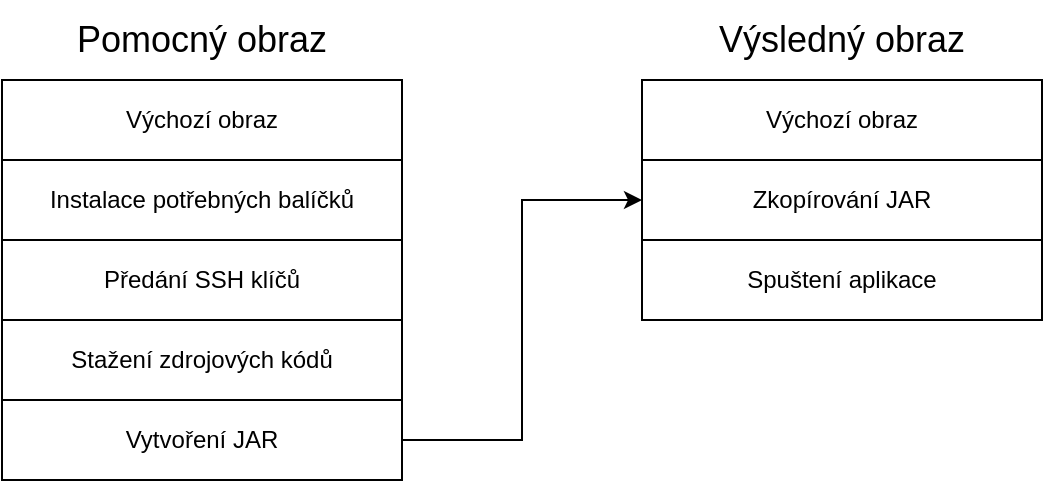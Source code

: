 <mxfile version="14.4.3" type="github">
  <diagram id="6158zzHPZz_G2DDhqVH5" name="Page-1">
    <mxGraphModel dx="2066" dy="1185" grid="1" gridSize="10" guides="1" tooltips="1" connect="1" arrows="1" fold="1" page="1" pageScale="1" pageWidth="827" pageHeight="1169" math="0" shadow="0">
      <root>
        <mxCell id="0" />
        <mxCell id="1" parent="0" />
        <mxCell id="-mptPr-jPPrCLWkfqYRy-3" value="" style="rounded=0;whiteSpace=wrap;html=1;" vertex="1" parent="1">
          <mxGeometry x="80" y="160" width="200" height="190" as="geometry" />
        </mxCell>
        <mxCell id="-mptPr-jPPrCLWkfqYRy-4" value="Výchozí obraz" style="rounded=0;whiteSpace=wrap;html=1;" vertex="1" parent="1">
          <mxGeometry x="80" y="160" width="200" height="40" as="geometry" />
        </mxCell>
        <mxCell id="-mptPr-jPPrCLWkfqYRy-5" value="Instalace potřebných balíčků" style="rounded=0;whiteSpace=wrap;html=1;" vertex="1" parent="1">
          <mxGeometry x="80" y="200" width="200" height="40" as="geometry" />
        </mxCell>
        <mxCell id="-mptPr-jPPrCLWkfqYRy-6" value="Předání SSH klíčů" style="rounded=0;whiteSpace=wrap;html=1;" vertex="1" parent="1">
          <mxGeometry x="80" y="240" width="200" height="40" as="geometry" />
        </mxCell>
        <mxCell id="-mptPr-jPPrCLWkfqYRy-7" value="Stažení zdrojových kódů" style="rounded=0;whiteSpace=wrap;html=1;" vertex="1" parent="1">
          <mxGeometry x="80" y="280" width="200" height="40" as="geometry" />
        </mxCell>
        <mxCell id="-mptPr-jPPrCLWkfqYRy-14" style="edgeStyle=orthogonalEdgeStyle;rounded=0;orthogonalLoop=1;jettySize=auto;html=1;exitX=1;exitY=0.5;exitDx=0;exitDy=0;entryX=0;entryY=0.5;entryDx=0;entryDy=0;" edge="1" parent="1" source="-mptPr-jPPrCLWkfqYRy-8" target="-mptPr-jPPrCLWkfqYRy-10">
          <mxGeometry relative="1" as="geometry" />
        </mxCell>
        <mxCell id="-mptPr-jPPrCLWkfqYRy-8" value="Vytvoření JAR" style="rounded=0;whiteSpace=wrap;html=1;" vertex="1" parent="1">
          <mxGeometry x="80" y="320" width="200" height="40" as="geometry" />
        </mxCell>
        <mxCell id="-mptPr-jPPrCLWkfqYRy-9" value="" style="rounded=0;whiteSpace=wrap;html=1;" vertex="1" parent="1">
          <mxGeometry x="400" y="160" width="200" height="120" as="geometry" />
        </mxCell>
        <mxCell id="-mptPr-jPPrCLWkfqYRy-10" value="Zkopírování JAR" style="rounded=0;whiteSpace=wrap;html=1;" vertex="1" parent="1">
          <mxGeometry x="400" y="200" width="200" height="40" as="geometry" />
        </mxCell>
        <mxCell id="-mptPr-jPPrCLWkfqYRy-12" value="Výchozí obraz" style="rounded=0;whiteSpace=wrap;html=1;" vertex="1" parent="1">
          <mxGeometry x="400" y="160" width="200" height="40" as="geometry" />
        </mxCell>
        <mxCell id="-mptPr-jPPrCLWkfqYRy-13" value="Spuštení aplikace" style="rounded=0;whiteSpace=wrap;html=1;" vertex="1" parent="1">
          <mxGeometry x="400" y="240" width="200" height="40" as="geometry" />
        </mxCell>
        <mxCell id="-mptPr-jPPrCLWkfqYRy-15" value="&lt;font style=&quot;font-size: 18px&quot;&gt;Pomocný obraz&lt;/font&gt;" style="text;html=1;strokeColor=none;fillColor=none;align=center;verticalAlign=middle;whiteSpace=wrap;rounded=0;" vertex="1" parent="1">
          <mxGeometry x="80" y="120" width="200" height="40" as="geometry" />
        </mxCell>
        <mxCell id="-mptPr-jPPrCLWkfqYRy-16" value="&lt;font style=&quot;font-size: 18px&quot;&gt;Výsledný obraz&lt;/font&gt;" style="text;html=1;strokeColor=none;fillColor=none;align=center;verticalAlign=middle;whiteSpace=wrap;rounded=0;" vertex="1" parent="1">
          <mxGeometry x="400" y="120" width="200" height="40" as="geometry" />
        </mxCell>
      </root>
    </mxGraphModel>
  </diagram>
</mxfile>

